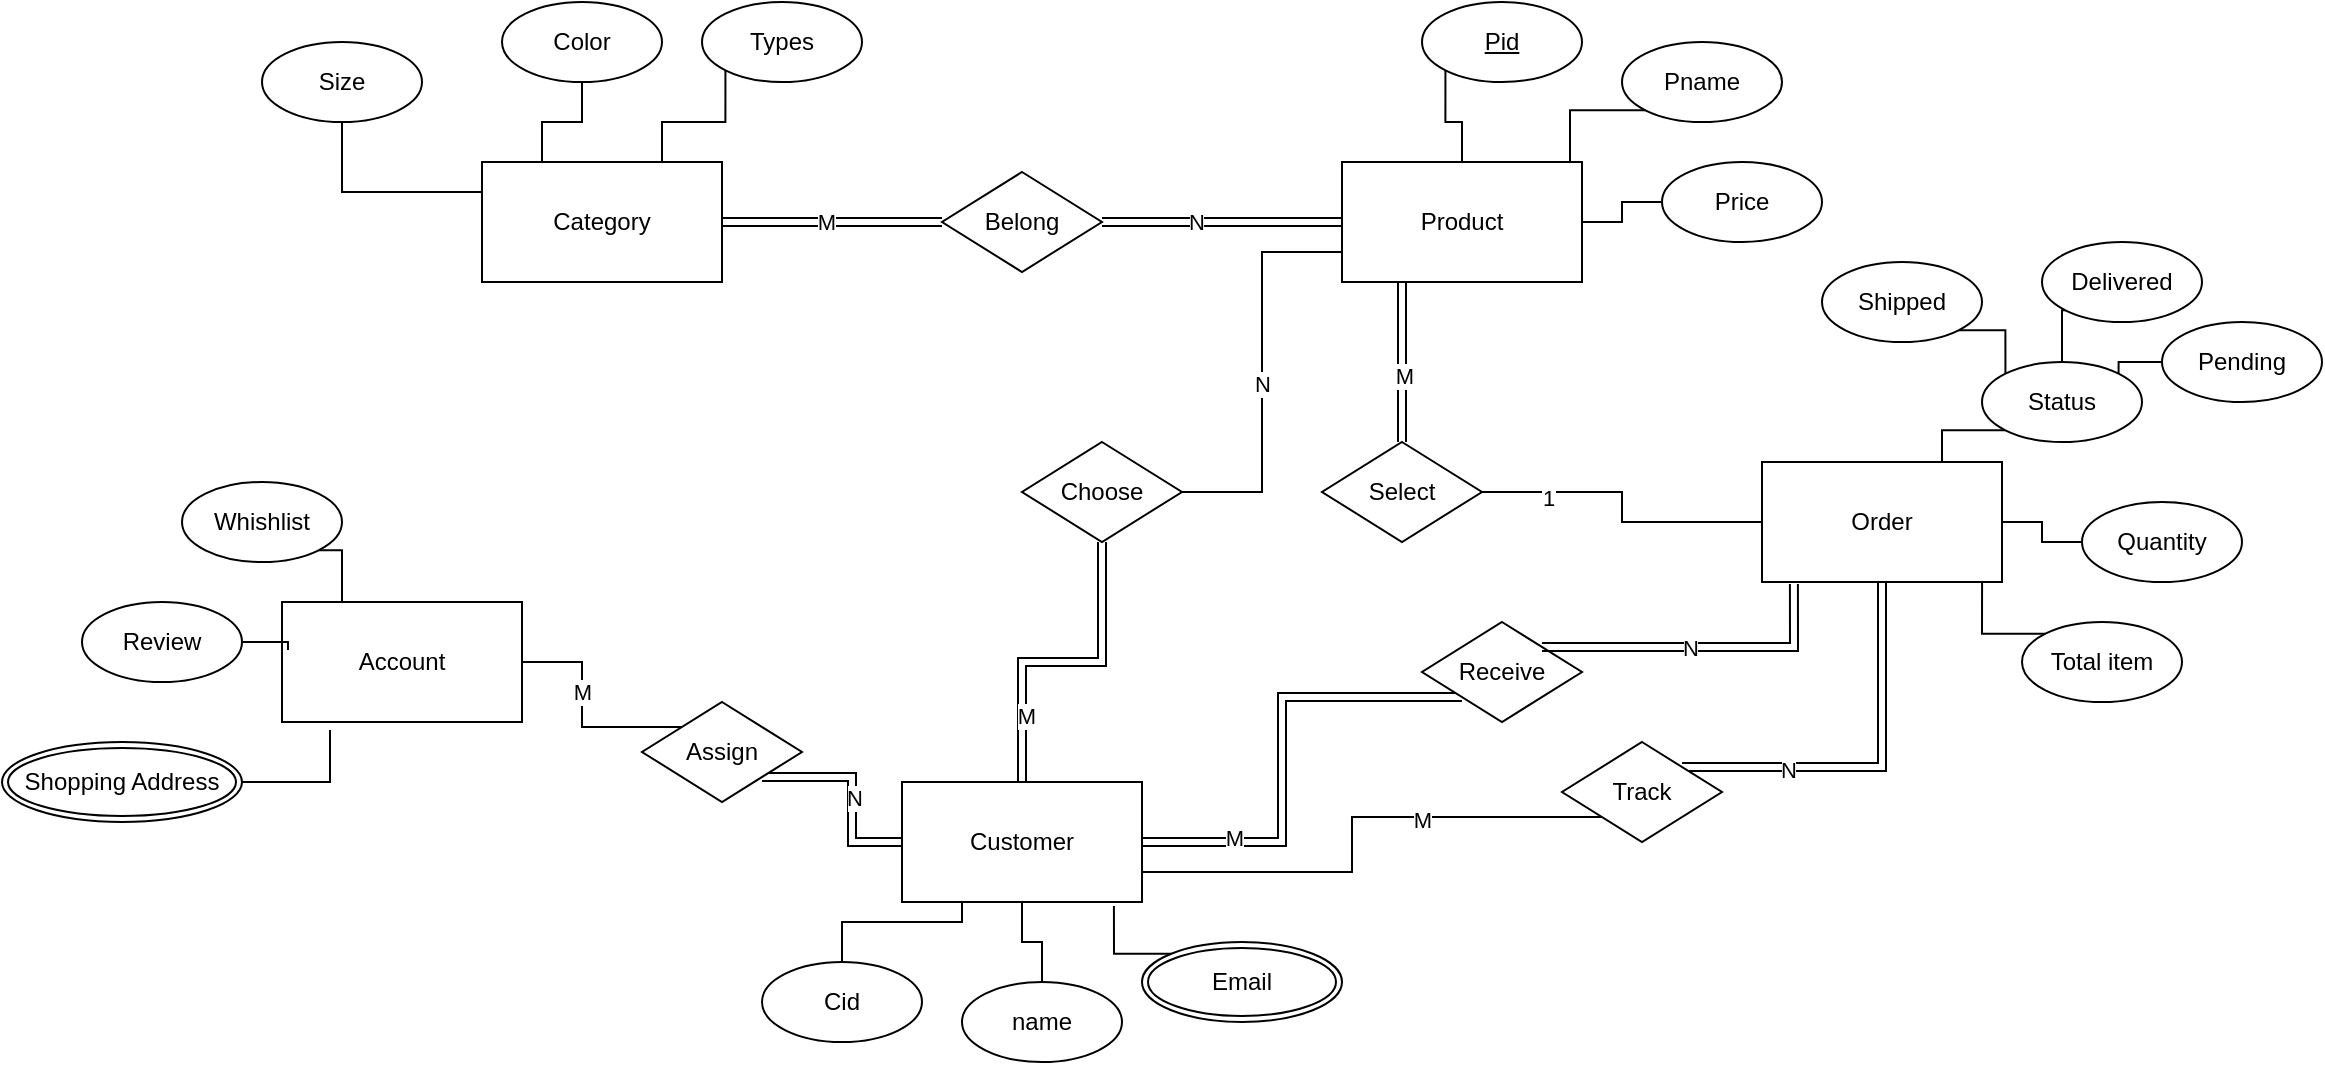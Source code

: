 <mxfile version="26.2.14">
  <diagram name="Page-1" id="mzEx97P1nOg631KJ1plJ">
    <mxGraphModel dx="1826" dy="757" grid="1" gridSize="10" guides="1" tooltips="1" connect="1" arrows="1" fold="1" page="0" pageScale="1" pageWidth="850" pageHeight="1100" math="0" shadow="0">
      <root>
        <mxCell id="0" />
        <mxCell id="1" parent="0" />
        <mxCell id="P_m-DRn7I6lrL5TYt4ih-1" value="Order" style="rounded=0;whiteSpace=wrap;html=1;" vertex="1" parent="1">
          <mxGeometry x="510" y="250" width="120" height="60" as="geometry" />
        </mxCell>
        <mxCell id="P_m-DRn7I6lrL5TYt4ih-2" value="Product" style="rounded=0;whiteSpace=wrap;html=1;" vertex="1" parent="1">
          <mxGeometry x="300" y="100" width="120" height="60" as="geometry" />
        </mxCell>
        <mxCell id="P_m-DRn7I6lrL5TYt4ih-26" style="edgeStyle=orthogonalEdgeStyle;rounded=0;orthogonalLoop=1;jettySize=auto;html=1;exitX=0;exitY=0.5;exitDx=0;exitDy=0;entryX=1;entryY=1;entryDx=0;entryDy=0;endArrow=none;startFill=0;shape=link;" edge="1" parent="1" source="P_m-DRn7I6lrL5TYt4ih-3" target="P_m-DRn7I6lrL5TYt4ih-14">
          <mxGeometry relative="1" as="geometry" />
        </mxCell>
        <mxCell id="P_m-DRn7I6lrL5TYt4ih-71" value="N" style="edgeLabel;html=1;align=center;verticalAlign=middle;resizable=0;points=[];" vertex="1" connectable="0" parent="P_m-DRn7I6lrL5TYt4ih-26">
          <mxGeometry x="-0.083" y="-1" relative="1" as="geometry">
            <mxPoint as="offset" />
          </mxGeometry>
        </mxCell>
        <mxCell id="P_m-DRn7I6lrL5TYt4ih-3" value="Customer" style="rounded=0;whiteSpace=wrap;html=1;" vertex="1" parent="1">
          <mxGeometry x="80" y="410" width="120" height="60" as="geometry" />
        </mxCell>
        <mxCell id="P_m-DRn7I6lrL5TYt4ih-4" value="Account" style="rounded=0;whiteSpace=wrap;html=1;" vertex="1" parent="1">
          <mxGeometry x="-230" y="320" width="120" height="60" as="geometry" />
        </mxCell>
        <mxCell id="P_m-DRn7I6lrL5TYt4ih-5" value="Category" style="rounded=0;whiteSpace=wrap;html=1;" vertex="1" parent="1">
          <mxGeometry x="-130" y="100" width="120" height="60" as="geometry" />
        </mxCell>
        <mxCell id="P_m-DRn7I6lrL5TYt4ih-45" style="edgeStyle=orthogonalEdgeStyle;rounded=0;orthogonalLoop=1;jettySize=auto;html=1;exitX=0.5;exitY=1;exitDx=0;exitDy=0;entryX=0;entryY=0.25;entryDx=0;entryDy=0;endArrow=none;startFill=0;" edge="1" parent="1" source="P_m-DRn7I6lrL5TYt4ih-7" target="P_m-DRn7I6lrL5TYt4ih-5">
          <mxGeometry relative="1" as="geometry" />
        </mxCell>
        <mxCell id="P_m-DRn7I6lrL5TYt4ih-7" value="Size" style="ellipse;whiteSpace=wrap;html=1;" vertex="1" parent="1">
          <mxGeometry x="-240" y="40" width="80" height="40" as="geometry" />
        </mxCell>
        <mxCell id="P_m-DRn7I6lrL5TYt4ih-46" style="edgeStyle=orthogonalEdgeStyle;rounded=0;orthogonalLoop=1;jettySize=auto;html=1;exitX=0.5;exitY=1;exitDx=0;exitDy=0;entryX=0.25;entryY=0;entryDx=0;entryDy=0;endArrow=none;startFill=0;" edge="1" parent="1" source="P_m-DRn7I6lrL5TYt4ih-8" target="P_m-DRn7I6lrL5TYt4ih-5">
          <mxGeometry relative="1" as="geometry" />
        </mxCell>
        <mxCell id="P_m-DRn7I6lrL5TYt4ih-8" value="Color" style="ellipse;whiteSpace=wrap;html=1;" vertex="1" parent="1">
          <mxGeometry x="-120" y="20" width="80" height="40" as="geometry" />
        </mxCell>
        <mxCell id="P_m-DRn7I6lrL5TYt4ih-47" style="edgeStyle=orthogonalEdgeStyle;rounded=0;orthogonalLoop=1;jettySize=auto;html=1;exitX=0;exitY=1;exitDx=0;exitDy=0;entryX=0.75;entryY=0;entryDx=0;entryDy=0;endArrow=none;startFill=0;" edge="1" parent="1" source="P_m-DRn7I6lrL5TYt4ih-9" target="P_m-DRn7I6lrL5TYt4ih-5">
          <mxGeometry relative="1" as="geometry" />
        </mxCell>
        <mxCell id="P_m-DRn7I6lrL5TYt4ih-9" value="Types" style="ellipse;whiteSpace=wrap;html=1;" vertex="1" parent="1">
          <mxGeometry x="-20" y="20" width="80" height="40" as="geometry" />
        </mxCell>
        <mxCell id="P_m-DRn7I6lrL5TYt4ih-11" style="edgeStyle=orthogonalEdgeStyle;rounded=0;orthogonalLoop=1;jettySize=auto;html=1;entryX=1;entryY=0.5;entryDx=0;entryDy=0;endArrow=none;startFill=0;shape=link;" edge="1" parent="1" source="P_m-DRn7I6lrL5TYt4ih-10" target="P_m-DRn7I6lrL5TYt4ih-5">
          <mxGeometry relative="1" as="geometry" />
        </mxCell>
        <mxCell id="P_m-DRn7I6lrL5TYt4ih-81" value="M" style="edgeLabel;html=1;align=center;verticalAlign=middle;resizable=0;points=[];" vertex="1" connectable="0" parent="P_m-DRn7I6lrL5TYt4ih-11">
          <mxGeometry x="0.054" relative="1" as="geometry">
            <mxPoint as="offset" />
          </mxGeometry>
        </mxCell>
        <mxCell id="P_m-DRn7I6lrL5TYt4ih-12" style="edgeStyle=orthogonalEdgeStyle;rounded=0;orthogonalLoop=1;jettySize=auto;html=1;exitX=1;exitY=0.5;exitDx=0;exitDy=0;entryX=0;entryY=0.5;entryDx=0;entryDy=0;endArrow=none;startFill=0;shape=link;" edge="1" parent="1" source="P_m-DRn7I6lrL5TYt4ih-10" target="P_m-DRn7I6lrL5TYt4ih-2">
          <mxGeometry relative="1" as="geometry" />
        </mxCell>
        <mxCell id="P_m-DRn7I6lrL5TYt4ih-82" value="N" style="edgeLabel;html=1;align=center;verticalAlign=middle;resizable=0;points=[];" vertex="1" connectable="0" parent="P_m-DRn7I6lrL5TYt4ih-12">
          <mxGeometry x="-0.217" relative="1" as="geometry">
            <mxPoint as="offset" />
          </mxGeometry>
        </mxCell>
        <mxCell id="P_m-DRn7I6lrL5TYt4ih-10" value="Belong" style="shape=rhombus;perimeter=rhombusPerimeter;whiteSpace=wrap;html=1;align=center;" vertex="1" parent="1">
          <mxGeometry x="100" y="105" width="80" height="50" as="geometry" />
        </mxCell>
        <mxCell id="P_m-DRn7I6lrL5TYt4ih-24" style="edgeStyle=orthogonalEdgeStyle;rounded=0;orthogonalLoop=1;jettySize=auto;html=1;entryX=0;entryY=0.75;entryDx=0;entryDy=0;endArrow=none;startFill=0;" edge="1" parent="1" source="P_m-DRn7I6lrL5TYt4ih-13" target="P_m-DRn7I6lrL5TYt4ih-2">
          <mxGeometry relative="1" as="geometry" />
        </mxCell>
        <mxCell id="P_m-DRn7I6lrL5TYt4ih-80" value="N" style="edgeLabel;html=1;align=center;verticalAlign=middle;resizable=0;points=[];" vertex="1" connectable="0" parent="P_m-DRn7I6lrL5TYt4ih-24">
          <mxGeometry x="-0.06" relative="1" as="geometry">
            <mxPoint as="offset" />
          </mxGeometry>
        </mxCell>
        <mxCell id="P_m-DRn7I6lrL5TYt4ih-25" style="edgeStyle=orthogonalEdgeStyle;rounded=0;orthogonalLoop=1;jettySize=auto;html=1;exitX=0.5;exitY=1;exitDx=0;exitDy=0;entryX=0.5;entryY=0;entryDx=0;entryDy=0;endArrow=none;startFill=0;shape=link;" edge="1" parent="1" source="P_m-DRn7I6lrL5TYt4ih-13" target="P_m-DRn7I6lrL5TYt4ih-3">
          <mxGeometry relative="1" as="geometry" />
        </mxCell>
        <mxCell id="P_m-DRn7I6lrL5TYt4ih-79" value="M" style="edgeLabel;html=1;align=center;verticalAlign=middle;resizable=0;points=[];" vertex="1" connectable="0" parent="P_m-DRn7I6lrL5TYt4ih-25">
          <mxGeometry x="0.588" y="2" relative="1" as="geometry">
            <mxPoint as="offset" />
          </mxGeometry>
        </mxCell>
        <mxCell id="P_m-DRn7I6lrL5TYt4ih-13" value="Choose" style="shape=rhombus;perimeter=rhombusPerimeter;whiteSpace=wrap;html=1;align=center;" vertex="1" parent="1">
          <mxGeometry x="140" y="240" width="80" height="50" as="geometry" />
        </mxCell>
        <mxCell id="P_m-DRn7I6lrL5TYt4ih-27" style="edgeStyle=orthogonalEdgeStyle;rounded=0;orthogonalLoop=1;jettySize=auto;html=1;exitX=0;exitY=0;exitDx=0;exitDy=0;entryX=1;entryY=0.5;entryDx=0;entryDy=0;endArrow=none;startFill=0;" edge="1" parent="1" source="P_m-DRn7I6lrL5TYt4ih-14" target="P_m-DRn7I6lrL5TYt4ih-4">
          <mxGeometry relative="1" as="geometry" />
        </mxCell>
        <mxCell id="P_m-DRn7I6lrL5TYt4ih-70" value="M" style="edgeLabel;html=1;align=center;verticalAlign=middle;resizable=0;points=[];" vertex="1" connectable="0" parent="P_m-DRn7I6lrL5TYt4ih-27">
          <mxGeometry x="0.218" relative="1" as="geometry">
            <mxPoint y="1" as="offset" />
          </mxGeometry>
        </mxCell>
        <mxCell id="P_m-DRn7I6lrL5TYt4ih-14" value="Assign" style="shape=rhombus;perimeter=rhombusPerimeter;whiteSpace=wrap;html=1;align=center;" vertex="1" parent="1">
          <mxGeometry x="-50" y="370" width="80" height="50" as="geometry" />
        </mxCell>
        <mxCell id="P_m-DRn7I6lrL5TYt4ih-18" style="edgeStyle=orthogonalEdgeStyle;rounded=0;orthogonalLoop=1;jettySize=auto;html=1;exitX=0;exitY=1;exitDx=0;exitDy=0;entryX=1;entryY=0.5;entryDx=0;entryDy=0;endArrow=none;startFill=0;shape=link;" edge="1" parent="1" source="P_m-DRn7I6lrL5TYt4ih-15" target="P_m-DRn7I6lrL5TYt4ih-3">
          <mxGeometry relative="1" as="geometry" />
        </mxCell>
        <mxCell id="P_m-DRn7I6lrL5TYt4ih-72" value="M" style="edgeLabel;html=1;align=center;verticalAlign=middle;resizable=0;points=[];" vertex="1" connectable="0" parent="P_m-DRn7I6lrL5TYt4ih-18">
          <mxGeometry x="0.604" y="-2" relative="1" as="geometry">
            <mxPoint as="offset" />
          </mxGeometry>
        </mxCell>
        <mxCell id="P_m-DRn7I6lrL5TYt4ih-15" value="Receive" style="shape=rhombus;perimeter=rhombusPerimeter;whiteSpace=wrap;html=1;align=center;" vertex="1" parent="1">
          <mxGeometry x="340" y="330" width="80" height="50" as="geometry" />
        </mxCell>
        <mxCell id="P_m-DRn7I6lrL5TYt4ih-22" style="edgeStyle=orthogonalEdgeStyle;rounded=0;orthogonalLoop=1;jettySize=auto;html=1;entryX=0;entryY=0.5;entryDx=0;entryDy=0;endArrow=none;startFill=0;" edge="1" parent="1" source="P_m-DRn7I6lrL5TYt4ih-16" target="P_m-DRn7I6lrL5TYt4ih-1">
          <mxGeometry relative="1" as="geometry" />
        </mxCell>
        <mxCell id="P_m-DRn7I6lrL5TYt4ih-77" value="1" style="edgeLabel;html=1;align=center;verticalAlign=middle;resizable=0;points=[];" vertex="1" connectable="0" parent="P_m-DRn7I6lrL5TYt4ih-22">
          <mxGeometry x="-0.574" y="-3" relative="1" as="geometry">
            <mxPoint as="offset" />
          </mxGeometry>
        </mxCell>
        <mxCell id="P_m-DRn7I6lrL5TYt4ih-23" style="edgeStyle=orthogonalEdgeStyle;rounded=0;orthogonalLoop=1;jettySize=auto;html=1;entryX=0.25;entryY=1;entryDx=0;entryDy=0;endArrow=none;startFill=0;shape=link;" edge="1" parent="1" source="P_m-DRn7I6lrL5TYt4ih-16" target="P_m-DRn7I6lrL5TYt4ih-2">
          <mxGeometry relative="1" as="geometry" />
        </mxCell>
        <mxCell id="P_m-DRn7I6lrL5TYt4ih-78" value="M" style="edgeLabel;html=1;align=center;verticalAlign=middle;resizable=0;points=[];" vertex="1" connectable="0" parent="P_m-DRn7I6lrL5TYt4ih-23">
          <mxGeometry x="-0.175" y="-1" relative="1" as="geometry">
            <mxPoint as="offset" />
          </mxGeometry>
        </mxCell>
        <mxCell id="P_m-DRn7I6lrL5TYt4ih-16" value="Select" style="shape=rhombus;perimeter=rhombusPerimeter;whiteSpace=wrap;html=1;align=center;" vertex="1" parent="1">
          <mxGeometry x="290" y="240" width="80" height="50" as="geometry" />
        </mxCell>
        <mxCell id="P_m-DRn7I6lrL5TYt4ih-19" style="edgeStyle=orthogonalEdgeStyle;rounded=0;orthogonalLoop=1;jettySize=auto;html=1;exitX=0;exitY=1;exitDx=0;exitDy=0;entryX=1;entryY=0.75;entryDx=0;entryDy=0;endArrow=none;startFill=0;" edge="1" parent="1" source="P_m-DRn7I6lrL5TYt4ih-17" target="P_m-DRn7I6lrL5TYt4ih-3">
          <mxGeometry relative="1" as="geometry" />
        </mxCell>
        <mxCell id="P_m-DRn7I6lrL5TYt4ih-75" value="M" style="edgeLabel;html=1;align=center;verticalAlign=middle;resizable=0;points=[];" vertex="1" connectable="0" parent="P_m-DRn7I6lrL5TYt4ih-19">
          <mxGeometry x="-0.301" y="1" relative="1" as="geometry">
            <mxPoint as="offset" />
          </mxGeometry>
        </mxCell>
        <mxCell id="P_m-DRn7I6lrL5TYt4ih-20" style="edgeStyle=orthogonalEdgeStyle;rounded=0;orthogonalLoop=1;jettySize=auto;html=1;exitX=1;exitY=0;exitDx=0;exitDy=0;entryX=0.5;entryY=1;entryDx=0;entryDy=0;endArrow=none;startFill=0;shape=link;" edge="1" parent="1" source="P_m-DRn7I6lrL5TYt4ih-17" target="P_m-DRn7I6lrL5TYt4ih-1">
          <mxGeometry relative="1" as="geometry" />
        </mxCell>
        <mxCell id="P_m-DRn7I6lrL5TYt4ih-83" value="N" style="edgeLabel;html=1;align=center;verticalAlign=middle;resizable=0;points=[];" vertex="1" connectable="0" parent="P_m-DRn7I6lrL5TYt4ih-20">
          <mxGeometry x="-0.449" relative="1" as="geometry">
            <mxPoint y="1" as="offset" />
          </mxGeometry>
        </mxCell>
        <mxCell id="P_m-DRn7I6lrL5TYt4ih-17" value="Track" style="shape=rhombus;perimeter=rhombusPerimeter;whiteSpace=wrap;html=1;align=center;" vertex="1" parent="1">
          <mxGeometry x="410" y="390" width="80" height="50" as="geometry" />
        </mxCell>
        <mxCell id="P_m-DRn7I6lrL5TYt4ih-21" style="edgeStyle=orthogonalEdgeStyle;rounded=0;orthogonalLoop=1;jettySize=auto;html=1;exitX=1;exitY=0;exitDx=0;exitDy=0;entryX=0.133;entryY=1.017;entryDx=0;entryDy=0;entryPerimeter=0;endArrow=none;startFill=0;shape=link;" edge="1" parent="1" source="P_m-DRn7I6lrL5TYt4ih-15" target="P_m-DRn7I6lrL5TYt4ih-1">
          <mxGeometry relative="1" as="geometry" />
        </mxCell>
        <mxCell id="P_m-DRn7I6lrL5TYt4ih-73" value="N" style="edgeLabel;html=1;align=center;verticalAlign=middle;resizable=0;points=[];" vertex="1" connectable="0" parent="P_m-DRn7I6lrL5TYt4ih-21">
          <mxGeometry x="-0.06" y="1" relative="1" as="geometry">
            <mxPoint y="1" as="offset" />
          </mxGeometry>
        </mxCell>
        <mxCell id="P_m-DRn7I6lrL5TYt4ih-48" style="edgeStyle=orthogonalEdgeStyle;rounded=0;orthogonalLoop=1;jettySize=auto;html=1;exitX=1;exitY=1;exitDx=0;exitDy=0;entryX=0.25;entryY=0;entryDx=0;entryDy=0;endArrow=none;startFill=0;" edge="1" parent="1" source="P_m-DRn7I6lrL5TYt4ih-28" target="P_m-DRn7I6lrL5TYt4ih-4">
          <mxGeometry relative="1" as="geometry" />
        </mxCell>
        <mxCell id="P_m-DRn7I6lrL5TYt4ih-28" value="Whishlist" style="ellipse;whiteSpace=wrap;html=1;" vertex="1" parent="1">
          <mxGeometry x="-280" y="260" width="80" height="40" as="geometry" />
        </mxCell>
        <mxCell id="P_m-DRn7I6lrL5TYt4ih-29" value="Review" style="ellipse;whiteSpace=wrap;html=1;" vertex="1" parent="1">
          <mxGeometry x="-330" y="320" width="80" height="40" as="geometry" />
        </mxCell>
        <mxCell id="P_m-DRn7I6lrL5TYt4ih-52" style="edgeStyle=orthogonalEdgeStyle;rounded=0;orthogonalLoop=1;jettySize=auto;html=1;exitX=0.5;exitY=0;exitDx=0;exitDy=0;entryX=0.5;entryY=1;entryDx=0;entryDy=0;endArrow=none;startFill=0;" edge="1" parent="1" source="P_m-DRn7I6lrL5TYt4ih-32" target="P_m-DRn7I6lrL5TYt4ih-3">
          <mxGeometry relative="1" as="geometry" />
        </mxCell>
        <mxCell id="P_m-DRn7I6lrL5TYt4ih-32" value="name" style="ellipse;whiteSpace=wrap;html=1;" vertex="1" parent="1">
          <mxGeometry x="110" y="510" width="80" height="40" as="geometry" />
        </mxCell>
        <mxCell id="P_m-DRn7I6lrL5TYt4ih-51" style="edgeStyle=orthogonalEdgeStyle;rounded=0;orthogonalLoop=1;jettySize=auto;html=1;exitX=0.5;exitY=0;exitDx=0;exitDy=0;entryX=0.25;entryY=1;entryDx=0;entryDy=0;endArrow=none;startFill=0;" edge="1" parent="1" source="P_m-DRn7I6lrL5TYt4ih-33" target="P_m-DRn7I6lrL5TYt4ih-3">
          <mxGeometry relative="1" as="geometry" />
        </mxCell>
        <mxCell id="P_m-DRn7I6lrL5TYt4ih-33" value="Cid" style="ellipse;whiteSpace=wrap;html=1;" vertex="1" parent="1">
          <mxGeometry x="10" y="500" width="80" height="40" as="geometry" />
        </mxCell>
        <mxCell id="P_m-DRn7I6lrL5TYt4ih-34" value="Total item" style="ellipse;whiteSpace=wrap;html=1;" vertex="1" parent="1">
          <mxGeometry x="640" y="330" width="80" height="40" as="geometry" />
        </mxCell>
        <mxCell id="P_m-DRn7I6lrL5TYt4ih-59" style="edgeStyle=orthogonalEdgeStyle;rounded=0;orthogonalLoop=1;jettySize=auto;html=1;exitX=1;exitY=1;exitDx=0;exitDy=0;entryX=0;entryY=0;entryDx=0;entryDy=0;endArrow=none;startFill=0;" edge="1" parent="1" source="P_m-DRn7I6lrL5TYt4ih-35" target="P_m-DRn7I6lrL5TYt4ih-39">
          <mxGeometry relative="1" as="geometry" />
        </mxCell>
        <mxCell id="P_m-DRn7I6lrL5TYt4ih-35" value="Shipped" style="ellipse;whiteSpace=wrap;html=1;" vertex="1" parent="1">
          <mxGeometry x="540" y="150" width="80" height="40" as="geometry" />
        </mxCell>
        <mxCell id="P_m-DRn7I6lrL5TYt4ih-57" style="edgeStyle=orthogonalEdgeStyle;rounded=0;orthogonalLoop=1;jettySize=auto;html=1;exitX=0;exitY=0.5;exitDx=0;exitDy=0;entryX=1;entryY=0;entryDx=0;entryDy=0;endArrow=none;startFill=0;" edge="1" parent="1" source="P_m-DRn7I6lrL5TYt4ih-36" target="P_m-DRn7I6lrL5TYt4ih-39">
          <mxGeometry relative="1" as="geometry" />
        </mxCell>
        <mxCell id="P_m-DRn7I6lrL5TYt4ih-36" value="Pending" style="ellipse;whiteSpace=wrap;html=1;" vertex="1" parent="1">
          <mxGeometry x="710" y="180" width="80" height="40" as="geometry" />
        </mxCell>
        <mxCell id="P_m-DRn7I6lrL5TYt4ih-58" style="edgeStyle=orthogonalEdgeStyle;rounded=0;orthogonalLoop=1;jettySize=auto;html=1;exitX=0;exitY=1;exitDx=0;exitDy=0;entryX=0.5;entryY=0;entryDx=0;entryDy=0;endArrow=none;startFill=0;" edge="1" parent="1" source="P_m-DRn7I6lrL5TYt4ih-37" target="P_m-DRn7I6lrL5TYt4ih-39">
          <mxGeometry relative="1" as="geometry" />
        </mxCell>
        <mxCell id="P_m-DRn7I6lrL5TYt4ih-37" value="Delivered" style="ellipse;whiteSpace=wrap;html=1;" vertex="1" parent="1">
          <mxGeometry x="650" y="140" width="80" height="40" as="geometry" />
        </mxCell>
        <mxCell id="P_m-DRn7I6lrL5TYt4ih-56" style="edgeStyle=orthogonalEdgeStyle;rounded=0;orthogonalLoop=1;jettySize=auto;html=1;exitX=0;exitY=1;exitDx=0;exitDy=0;entryX=0.75;entryY=0;entryDx=0;entryDy=0;endArrow=none;startFill=0;" edge="1" parent="1" source="P_m-DRn7I6lrL5TYt4ih-39" target="P_m-DRn7I6lrL5TYt4ih-1">
          <mxGeometry relative="1" as="geometry" />
        </mxCell>
        <mxCell id="P_m-DRn7I6lrL5TYt4ih-39" value="Status" style="ellipse;whiteSpace=wrap;html=1;" vertex="1" parent="1">
          <mxGeometry x="620" y="200" width="80" height="40" as="geometry" />
        </mxCell>
        <mxCell id="P_m-DRn7I6lrL5TYt4ih-55" style="edgeStyle=orthogonalEdgeStyle;rounded=0;orthogonalLoop=1;jettySize=auto;html=1;exitX=0;exitY=0.5;exitDx=0;exitDy=0;entryX=1;entryY=0.5;entryDx=0;entryDy=0;endArrow=none;startFill=0;" edge="1" parent="1" source="P_m-DRn7I6lrL5TYt4ih-40" target="P_m-DRn7I6lrL5TYt4ih-1">
          <mxGeometry relative="1" as="geometry" />
        </mxCell>
        <mxCell id="P_m-DRn7I6lrL5TYt4ih-40" value="Quantity" style="ellipse;whiteSpace=wrap;html=1;" vertex="1" parent="1">
          <mxGeometry x="670" y="270" width="80" height="40" as="geometry" />
        </mxCell>
        <mxCell id="P_m-DRn7I6lrL5TYt4ih-41" value="Pname" style="ellipse;whiteSpace=wrap;html=1;" vertex="1" parent="1">
          <mxGeometry x="440" y="40" width="80" height="40" as="geometry" />
        </mxCell>
        <mxCell id="P_m-DRn7I6lrL5TYt4ih-60" style="edgeStyle=orthogonalEdgeStyle;rounded=0;orthogonalLoop=1;jettySize=auto;html=1;exitX=0;exitY=1;exitDx=0;exitDy=0;entryX=0.5;entryY=0;entryDx=0;entryDy=0;endArrow=none;startFill=0;" edge="1" parent="1" source="P_m-DRn7I6lrL5TYt4ih-42" target="P_m-DRn7I6lrL5TYt4ih-2">
          <mxGeometry relative="1" as="geometry" />
        </mxCell>
        <mxCell id="P_m-DRn7I6lrL5TYt4ih-42" value="Pid" style="ellipse;whiteSpace=wrap;html=1;fontStyle=4" vertex="1" parent="1">
          <mxGeometry x="340" y="20" width="80" height="40" as="geometry" />
        </mxCell>
        <mxCell id="P_m-DRn7I6lrL5TYt4ih-62" style="edgeStyle=orthogonalEdgeStyle;rounded=0;orthogonalLoop=1;jettySize=auto;html=1;exitX=0;exitY=0.5;exitDx=0;exitDy=0;entryX=1;entryY=0.5;entryDx=0;entryDy=0;endArrow=none;startFill=0;" edge="1" parent="1" source="P_m-DRn7I6lrL5TYt4ih-44" target="P_m-DRn7I6lrL5TYt4ih-2">
          <mxGeometry relative="1" as="geometry" />
        </mxCell>
        <mxCell id="P_m-DRn7I6lrL5TYt4ih-44" value="Price" style="ellipse;whiteSpace=wrap;html=1;" vertex="1" parent="1">
          <mxGeometry x="460" y="100" width="80" height="40" as="geometry" />
        </mxCell>
        <mxCell id="P_m-DRn7I6lrL5TYt4ih-49" style="edgeStyle=orthogonalEdgeStyle;rounded=0;orthogonalLoop=1;jettySize=auto;html=1;exitX=1;exitY=0.5;exitDx=0;exitDy=0;entryX=0.025;entryY=0.4;entryDx=0;entryDy=0;entryPerimeter=0;endArrow=none;startFill=0;" edge="1" parent="1" source="P_m-DRn7I6lrL5TYt4ih-29" target="P_m-DRn7I6lrL5TYt4ih-4">
          <mxGeometry relative="1" as="geometry" />
        </mxCell>
        <mxCell id="P_m-DRn7I6lrL5TYt4ih-54" style="edgeStyle=orthogonalEdgeStyle;rounded=0;orthogonalLoop=1;jettySize=auto;html=1;exitX=0;exitY=0;exitDx=0;exitDy=0;entryX=0.917;entryY=1;entryDx=0;entryDy=0;entryPerimeter=0;endArrow=none;startFill=0;" edge="1" parent="1" source="P_m-DRn7I6lrL5TYt4ih-34" target="P_m-DRn7I6lrL5TYt4ih-1">
          <mxGeometry relative="1" as="geometry" />
        </mxCell>
        <mxCell id="P_m-DRn7I6lrL5TYt4ih-61" style="edgeStyle=orthogonalEdgeStyle;rounded=0;orthogonalLoop=1;jettySize=auto;html=1;exitX=0;exitY=1;exitDx=0;exitDy=0;entryX=0.95;entryY=0;entryDx=0;entryDy=0;entryPerimeter=0;endArrow=none;startFill=0;" edge="1" parent="1" source="P_m-DRn7I6lrL5TYt4ih-41" target="P_m-DRn7I6lrL5TYt4ih-2">
          <mxGeometry relative="1" as="geometry" />
        </mxCell>
        <mxCell id="P_m-DRn7I6lrL5TYt4ih-63" value="Email" style="ellipse;shape=doubleEllipse;margin=3;whiteSpace=wrap;html=1;align=center;" vertex="1" parent="1">
          <mxGeometry x="200" y="490" width="100" height="40" as="geometry" />
        </mxCell>
        <mxCell id="P_m-DRn7I6lrL5TYt4ih-64" style="edgeStyle=orthogonalEdgeStyle;rounded=0;orthogonalLoop=1;jettySize=auto;html=1;exitX=0;exitY=0;exitDx=0;exitDy=0;entryX=0.883;entryY=1.033;entryDx=0;entryDy=0;entryPerimeter=0;endArrow=none;startFill=0;" edge="1" parent="1" source="P_m-DRn7I6lrL5TYt4ih-63" target="P_m-DRn7I6lrL5TYt4ih-3">
          <mxGeometry relative="1" as="geometry" />
        </mxCell>
        <mxCell id="P_m-DRn7I6lrL5TYt4ih-65" value="Shopping Address" style="ellipse;shape=doubleEllipse;margin=3;whiteSpace=wrap;html=1;align=center;" vertex="1" parent="1">
          <mxGeometry x="-370" y="390" width="120" height="40" as="geometry" />
        </mxCell>
        <mxCell id="P_m-DRn7I6lrL5TYt4ih-66" style="edgeStyle=orthogonalEdgeStyle;rounded=0;orthogonalLoop=1;jettySize=auto;html=1;exitX=1;exitY=0.5;exitDx=0;exitDy=0;entryX=0.2;entryY=1.067;entryDx=0;entryDy=0;entryPerimeter=0;endArrow=none;startFill=0;" edge="1" parent="1" source="P_m-DRn7I6lrL5TYt4ih-65" target="P_m-DRn7I6lrL5TYt4ih-4">
          <mxGeometry relative="1" as="geometry" />
        </mxCell>
      </root>
    </mxGraphModel>
  </diagram>
</mxfile>
